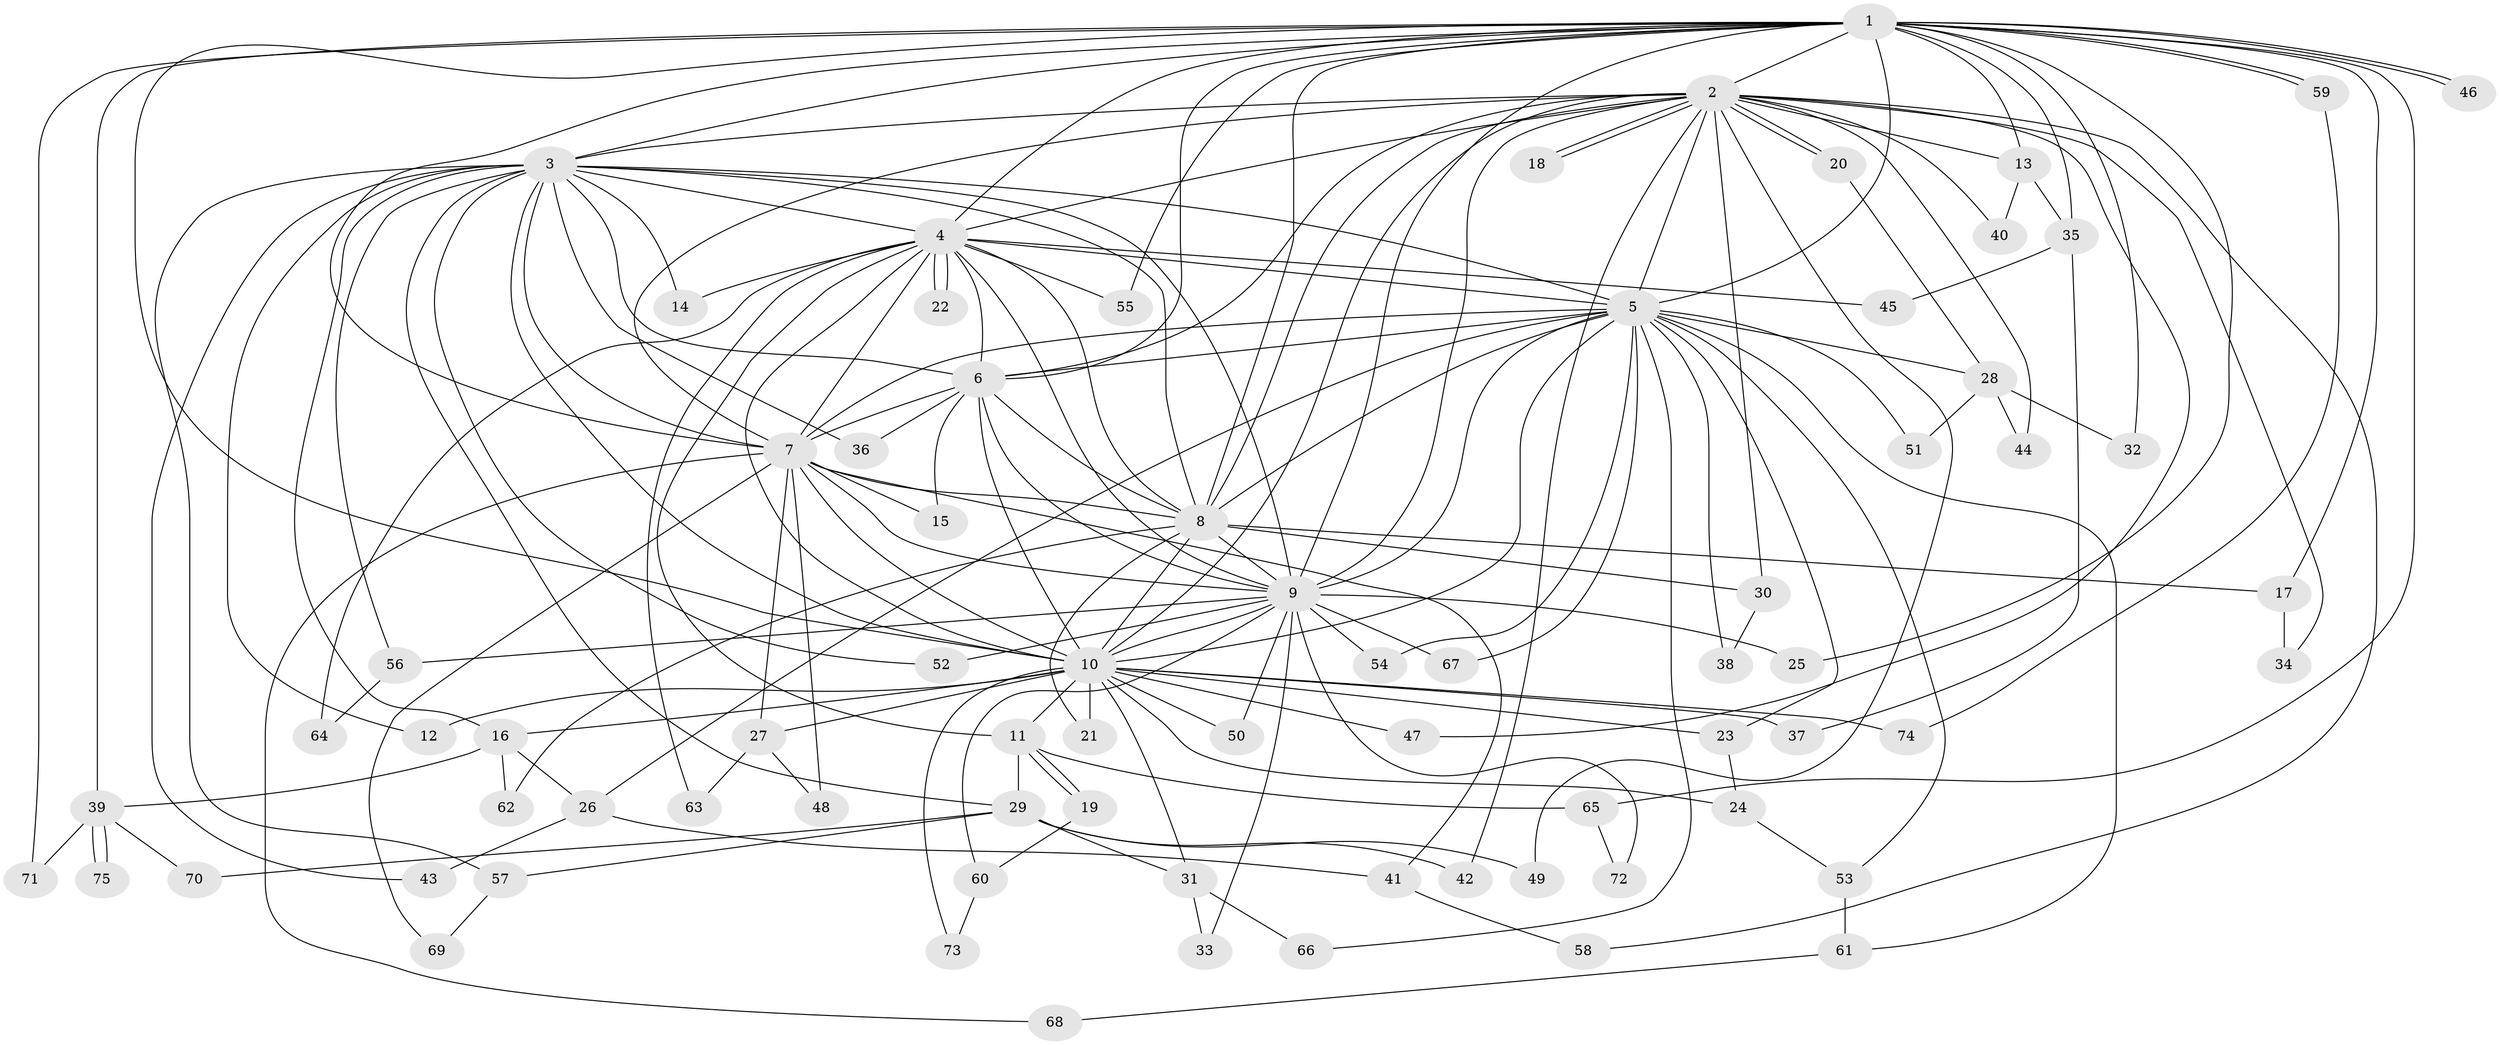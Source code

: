 // Generated by graph-tools (version 1.1) at 2025/35/03/09/25 02:35:04]
// undirected, 75 vertices, 175 edges
graph export_dot {
graph [start="1"]
  node [color=gray90,style=filled];
  1;
  2;
  3;
  4;
  5;
  6;
  7;
  8;
  9;
  10;
  11;
  12;
  13;
  14;
  15;
  16;
  17;
  18;
  19;
  20;
  21;
  22;
  23;
  24;
  25;
  26;
  27;
  28;
  29;
  30;
  31;
  32;
  33;
  34;
  35;
  36;
  37;
  38;
  39;
  40;
  41;
  42;
  43;
  44;
  45;
  46;
  47;
  48;
  49;
  50;
  51;
  52;
  53;
  54;
  55;
  56;
  57;
  58;
  59;
  60;
  61;
  62;
  63;
  64;
  65;
  66;
  67;
  68;
  69;
  70;
  71;
  72;
  73;
  74;
  75;
  1 -- 2;
  1 -- 3;
  1 -- 4;
  1 -- 5;
  1 -- 6;
  1 -- 7;
  1 -- 8;
  1 -- 9;
  1 -- 10;
  1 -- 13;
  1 -- 17;
  1 -- 25;
  1 -- 32;
  1 -- 35;
  1 -- 39;
  1 -- 46;
  1 -- 46;
  1 -- 55;
  1 -- 59;
  1 -- 59;
  1 -- 65;
  1 -- 71;
  2 -- 3;
  2 -- 4;
  2 -- 5;
  2 -- 6;
  2 -- 7;
  2 -- 8;
  2 -- 9;
  2 -- 10;
  2 -- 13;
  2 -- 18;
  2 -- 18;
  2 -- 20;
  2 -- 20;
  2 -- 30;
  2 -- 34;
  2 -- 40;
  2 -- 42;
  2 -- 44;
  2 -- 47;
  2 -- 49;
  2 -- 58;
  3 -- 4;
  3 -- 5;
  3 -- 6;
  3 -- 7;
  3 -- 8;
  3 -- 9;
  3 -- 10;
  3 -- 12;
  3 -- 14;
  3 -- 16;
  3 -- 29;
  3 -- 36;
  3 -- 43;
  3 -- 52;
  3 -- 56;
  3 -- 57;
  4 -- 5;
  4 -- 6;
  4 -- 7;
  4 -- 8;
  4 -- 9;
  4 -- 10;
  4 -- 11;
  4 -- 14;
  4 -- 22;
  4 -- 22;
  4 -- 45;
  4 -- 55;
  4 -- 63;
  4 -- 64;
  5 -- 6;
  5 -- 7;
  5 -- 8;
  5 -- 9;
  5 -- 10;
  5 -- 23;
  5 -- 26;
  5 -- 28;
  5 -- 38;
  5 -- 51;
  5 -- 53;
  5 -- 54;
  5 -- 61;
  5 -- 66;
  5 -- 67;
  6 -- 7;
  6 -- 8;
  6 -- 9;
  6 -- 10;
  6 -- 15;
  6 -- 36;
  7 -- 8;
  7 -- 9;
  7 -- 10;
  7 -- 15;
  7 -- 27;
  7 -- 41;
  7 -- 48;
  7 -- 68;
  7 -- 69;
  8 -- 9;
  8 -- 10;
  8 -- 17;
  8 -- 21;
  8 -- 30;
  8 -- 62;
  9 -- 10;
  9 -- 25;
  9 -- 33;
  9 -- 50;
  9 -- 52;
  9 -- 54;
  9 -- 56;
  9 -- 60;
  9 -- 67;
  9 -- 72;
  10 -- 11;
  10 -- 12;
  10 -- 16;
  10 -- 21;
  10 -- 23;
  10 -- 24;
  10 -- 27;
  10 -- 31;
  10 -- 37;
  10 -- 47;
  10 -- 50;
  10 -- 73;
  10 -- 74;
  11 -- 19;
  11 -- 19;
  11 -- 29;
  11 -- 65;
  13 -- 35;
  13 -- 40;
  16 -- 26;
  16 -- 39;
  16 -- 62;
  17 -- 34;
  19 -- 60;
  20 -- 28;
  23 -- 24;
  24 -- 53;
  26 -- 41;
  26 -- 43;
  27 -- 48;
  27 -- 63;
  28 -- 32;
  28 -- 44;
  28 -- 51;
  29 -- 31;
  29 -- 42;
  29 -- 49;
  29 -- 57;
  29 -- 70;
  30 -- 38;
  31 -- 33;
  31 -- 66;
  35 -- 37;
  35 -- 45;
  39 -- 70;
  39 -- 71;
  39 -- 75;
  39 -- 75;
  41 -- 58;
  53 -- 61;
  56 -- 64;
  57 -- 69;
  59 -- 74;
  60 -- 73;
  61 -- 68;
  65 -- 72;
}
